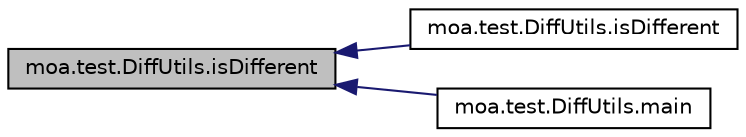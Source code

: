 digraph G
{
  edge [fontname="Helvetica",fontsize="10",labelfontname="Helvetica",labelfontsize="10"];
  node [fontname="Helvetica",fontsize="10",shape=record];
  rankdir=LR;
  Node1 [label="moa.test.DiffUtils.isDifferent",height=0.2,width=0.4,color="black", fillcolor="grey75", style="filled" fontcolor="black"];
  Node1 -> Node2 [dir=back,color="midnightblue",fontsize="10",style="solid",fontname="Helvetica"];
  Node2 [label="moa.test.DiffUtils.isDifferent",height=0.2,width=0.4,color="black", fillcolor="white", style="filled",URL="$classmoa_1_1test_1_1DiffUtils.html#ae9f1cb76c1ebbc286ca9baaeb0678944",tooltip="Returns whether the two lists differ."];
  Node1 -> Node3 [dir=back,color="midnightblue",fontsize="10",style="solid",fontname="Helvetica"];
  Node3 [label="moa.test.DiffUtils.main",height=0.2,width=0.4,color="black", fillcolor="white", style="filled",URL="$classmoa_1_1test_1_1DiffUtils.html#a9205b70466986ca4d5762ee5e6dd2d82",tooltip="Usage: DiffUtils &lt;unified|side-by-side|brief&gt; &lt;file1&gt; &lt;file2&gt;."];
}

